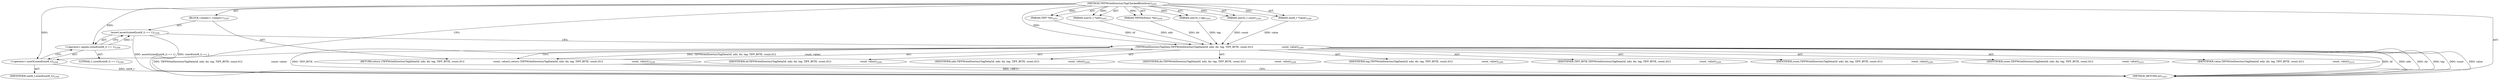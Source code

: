 digraph "TIFFWriteDirectoryTagCheckedByteArray" {  
"69903" [label = <(METHOD,TIFFWriteDirectoryTagCheckedByteArray)<SUB>2203</SUB>> ]
"69904" [label = <(PARAM,TIFF *tif)<SUB>2203</SUB>> ]
"69905" [label = <(PARAM,uint32_t *ndir)<SUB>2203</SUB>> ]
"69906" [label = <(PARAM,TIFFDirEntry *dir)<SUB>2204</SUB>> ]
"69907" [label = <(PARAM,uint16_t tag)<SUB>2205</SUB>> ]
"69908" [label = <(PARAM,uint32_t count)<SUB>2205</SUB>> ]
"69909" [label = <(PARAM,uint8_t *value)<SUB>2206</SUB>> ]
"69910" [label = <(BLOCK,&lt;empty&gt;,&lt;empty&gt;)<SUB>2207</SUB>> ]
"69911" [label = <(assert,assert(sizeof(uint8_t) == 1))<SUB>2208</SUB>> ]
"69912" [label = <(&lt;operator&gt;.equals,sizeof(uint8_t) == 1)<SUB>2208</SUB>> ]
"69913" [label = <(&lt;operator&gt;.sizeOf,sizeof(uint8_t))<SUB>2208</SUB>> ]
"69914" [label = <(IDENTIFIER,uint8_t,sizeof(uint8_t))<SUB>2208</SUB>> ]
"69915" [label = <(LITERAL,1,sizeof(uint8_t) == 1)<SUB>2208</SUB>> ]
"69916" [label = <(RETURN,return (TIFFWriteDirectoryTagData(tif, ndir, dir, tag, TIFF_BYTE, count,\012                                      count, value));,return (TIFFWriteDirectoryTagData(tif, ndir, dir, tag, TIFF_BYTE, count,\012                                      count, value));)<SUB>2209</SUB>> ]
"69917" [label = <(TIFFWriteDirectoryTagData,TIFFWriteDirectoryTagData(tif, ndir, dir, tag, TIFF_BYTE, count,\012                                      count, value))<SUB>2209</SUB>> ]
"69918" [label = <(IDENTIFIER,tif,TIFFWriteDirectoryTagData(tif, ndir, dir, tag, TIFF_BYTE, count,\012                                      count, value))<SUB>2209</SUB>> ]
"69919" [label = <(IDENTIFIER,ndir,TIFFWriteDirectoryTagData(tif, ndir, dir, tag, TIFF_BYTE, count,\012                                      count, value))<SUB>2209</SUB>> ]
"69920" [label = <(IDENTIFIER,dir,TIFFWriteDirectoryTagData(tif, ndir, dir, tag, TIFF_BYTE, count,\012                                      count, value))<SUB>2209</SUB>> ]
"69921" [label = <(IDENTIFIER,tag,TIFFWriteDirectoryTagData(tif, ndir, dir, tag, TIFF_BYTE, count,\012                                      count, value))<SUB>2209</SUB>> ]
"69922" [label = <(IDENTIFIER,TIFF_BYTE,TIFFWriteDirectoryTagData(tif, ndir, dir, tag, TIFF_BYTE, count,\012                                      count, value))<SUB>2209</SUB>> ]
"69923" [label = <(IDENTIFIER,count,TIFFWriteDirectoryTagData(tif, ndir, dir, tag, TIFF_BYTE, count,\012                                      count, value))<SUB>2209</SUB>> ]
"69924" [label = <(IDENTIFIER,count,TIFFWriteDirectoryTagData(tif, ndir, dir, tag, TIFF_BYTE, count,\012                                      count, value))<SUB>2210</SUB>> ]
"69925" [label = <(IDENTIFIER,value,TIFFWriteDirectoryTagData(tif, ndir, dir, tag, TIFF_BYTE, count,\012                                      count, value))<SUB>2210</SUB>> ]
"69926" [label = <(METHOD_RETURN,int)<SUB>2203</SUB>> ]
  "69903" -> "69904"  [ label = "AST: "] 
  "69903" -> "69905"  [ label = "AST: "] 
  "69903" -> "69906"  [ label = "AST: "] 
  "69903" -> "69907"  [ label = "AST: "] 
  "69903" -> "69908"  [ label = "AST: "] 
  "69903" -> "69909"  [ label = "AST: "] 
  "69903" -> "69910"  [ label = "AST: "] 
  "69903" -> "69926"  [ label = "AST: "] 
  "69910" -> "69911"  [ label = "AST: "] 
  "69910" -> "69916"  [ label = "AST: "] 
  "69911" -> "69912"  [ label = "AST: "] 
  "69912" -> "69913"  [ label = "AST: "] 
  "69912" -> "69915"  [ label = "AST: "] 
  "69913" -> "69914"  [ label = "AST: "] 
  "69916" -> "69917"  [ label = "AST: "] 
  "69917" -> "69918"  [ label = "AST: "] 
  "69917" -> "69919"  [ label = "AST: "] 
  "69917" -> "69920"  [ label = "AST: "] 
  "69917" -> "69921"  [ label = "AST: "] 
  "69917" -> "69922"  [ label = "AST: "] 
  "69917" -> "69923"  [ label = "AST: "] 
  "69917" -> "69924"  [ label = "AST: "] 
  "69917" -> "69925"  [ label = "AST: "] 
  "69911" -> "69917"  [ label = "CFG: "] 
  "69916" -> "69926"  [ label = "CFG: "] 
  "69912" -> "69911"  [ label = "CFG: "] 
  "69917" -> "69916"  [ label = "CFG: "] 
  "69913" -> "69912"  [ label = "CFG: "] 
  "69903" -> "69913"  [ label = "CFG: "] 
  "69916" -> "69926"  [ label = "DDG: &lt;RET&gt;"] 
  "69911" -> "69926"  [ label = "DDG: sizeof(uint8_t) == 1"] 
  "69911" -> "69926"  [ label = "DDG: assert(sizeof(uint8_t) == 1)"] 
  "69917" -> "69926"  [ label = "DDG: tif"] 
  "69917" -> "69926"  [ label = "DDG: ndir"] 
  "69917" -> "69926"  [ label = "DDG: dir"] 
  "69917" -> "69926"  [ label = "DDG: tag"] 
  "69917" -> "69926"  [ label = "DDG: count"] 
  "69917" -> "69926"  [ label = "DDG: value"] 
  "69917" -> "69926"  [ label = "DDG: TIFFWriteDirectoryTagData(tif, ndir, dir, tag, TIFF_BYTE, count,\012                                      count, value)"] 
  "69917" -> "69926"  [ label = "DDG: TIFF_BYTE"] 
  "69913" -> "69926"  [ label = "DDG: uint8_t"] 
  "69903" -> "69904"  [ label = "DDG: "] 
  "69903" -> "69905"  [ label = "DDG: "] 
  "69903" -> "69906"  [ label = "DDG: "] 
  "69903" -> "69907"  [ label = "DDG: "] 
  "69903" -> "69908"  [ label = "DDG: "] 
  "69903" -> "69909"  [ label = "DDG: "] 
  "69917" -> "69916"  [ label = "DDG: TIFFWriteDirectoryTagData(tif, ndir, dir, tag, TIFF_BYTE, count,\012                                      count, value)"] 
  "69912" -> "69911"  [ label = "DDG: 1"] 
  "69903" -> "69912"  [ label = "DDG: "] 
  "69904" -> "69917"  [ label = "DDG: tif"] 
  "69903" -> "69917"  [ label = "DDG: "] 
  "69905" -> "69917"  [ label = "DDG: ndir"] 
  "69906" -> "69917"  [ label = "DDG: dir"] 
  "69907" -> "69917"  [ label = "DDG: tag"] 
  "69908" -> "69917"  [ label = "DDG: count"] 
  "69909" -> "69917"  [ label = "DDG: value"] 
  "69903" -> "69913"  [ label = "DDG: "] 
}
